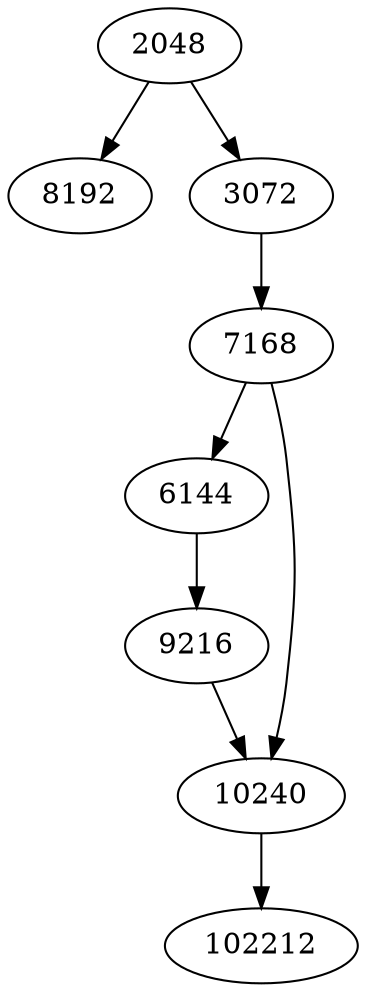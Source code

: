 // A while loop breaking region identifier, unless graph_with_successors was analyzed

digraph G {

    8192 [pos="5,0!"];

    2048 -> 3072;
    2048 -> 8192;
    3072 -> 7168;
    6144 -> 9216;
    7168 -> 6144;
    7168 -> 10240;
    9216 -> 10240;
    10240 -> 102212;

}